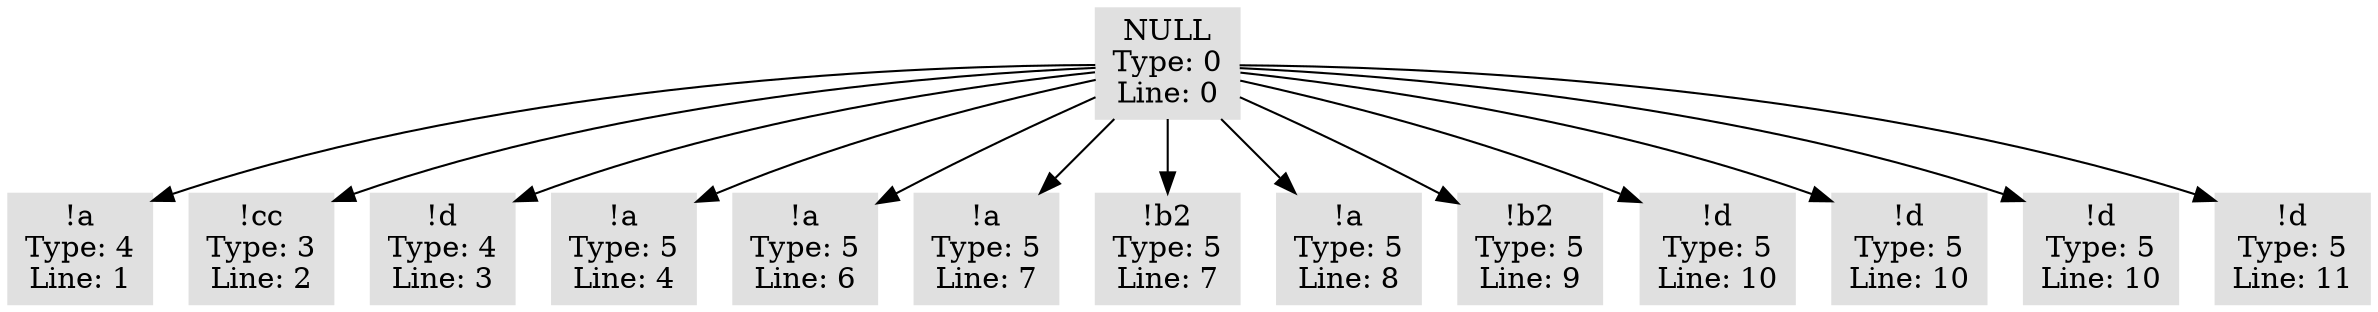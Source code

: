digraph AST {
  node [shape=box, style=filled, color="#E0E0E0"];
  "0x555555562608" [label="NULL\nType: 0\nLine: 0"];
  "0x555555562608" -> "0x5555555636b8";
  "0x5555555636b8" [label="!a\nType: 4\nLine: 1"];
  "0x555555562608" -> "0x555555563758";
  "0x555555563758" [label="!cc\nType: 3\nLine: 2"];
  "0x555555562608" -> "0x5555555637c8";
  "0x5555555637c8" [label="!d\nType: 4\nLine: 3"];
  "0x555555562608" -> "0x555555563868";
  "0x555555563868" [label="!a\nType: 5\nLine: 4"];
  "0x555555562608" -> "0x5555555638a8";
  "0x5555555638a8" [label="!a\nType: 5\nLine: 6"];
  "0x555555562608" -> "0x555555563928";
  "0x555555563928" [label="!a\nType: 5\nLine: 7"];
  "0x555555562608" -> "0x555555563968";
  "0x555555563968" [label="!b2\nType: 5\nLine: 7"];
  "0x555555562608" -> "0x5555555638e8";
  "0x5555555638e8" [label="!a\nType: 5\nLine: 8"];
  "0x555555562608" -> "0x5555555639f8";
  "0x5555555639f8" [label="!b2\nType: 5\nLine: 9"];
  "0x555555562608" -> "0x555555563a98";
  "0x555555563a98" [label="!d\nType: 5\nLine: 10"];
  "0x555555562608" -> "0x555555564738";
  "0x555555564738" [label="!d\nType: 5\nLine: 10"];
  "0x555555562608" -> "0x5555555647e8";
  "0x5555555647e8" [label="!d\nType: 5\nLine: 10"];
  "0x555555562608" -> "0x555555564828";
  "0x555555564828" [label="!d\nType: 5\nLine: 11"];
}

